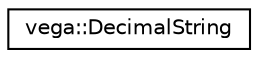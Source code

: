 digraph "Graphical Class Hierarchy"
{
  edge [fontname="Helvetica",fontsize="10",labelfontname="Helvetica",labelfontsize="10"];
  node [fontname="Helvetica",fontsize="10",shape=record];
  rankdir="LR";
  Node0 [label="vega::DecimalString",height=0.2,width=0.4,color="black", fillcolor="white", style="filled",URL="$classvega_1_1DecimalString.html"];
}
